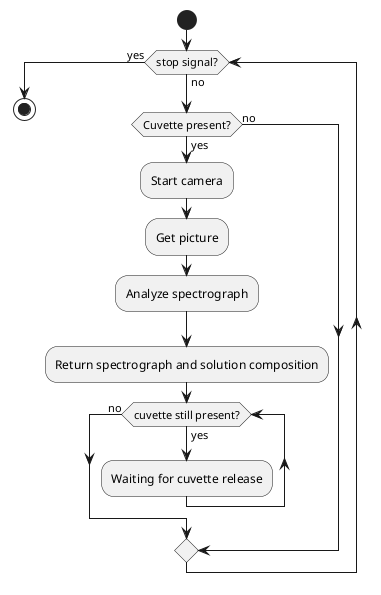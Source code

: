 @startuml Spectrometer activity flow
start
while (stop signal?) is (no)
    if (Cuvette present?) then (yes)
        :Start camera;
        :Get picture;
        :Analyze spectrograph;
        :Return spectrograph and solution composition;
        while (cuvette still present?) is (yes)
            :Waiting for cuvette release;
        endwhile (no)
    else (no)
    endif
endwhile (yes)
stop
@enduml